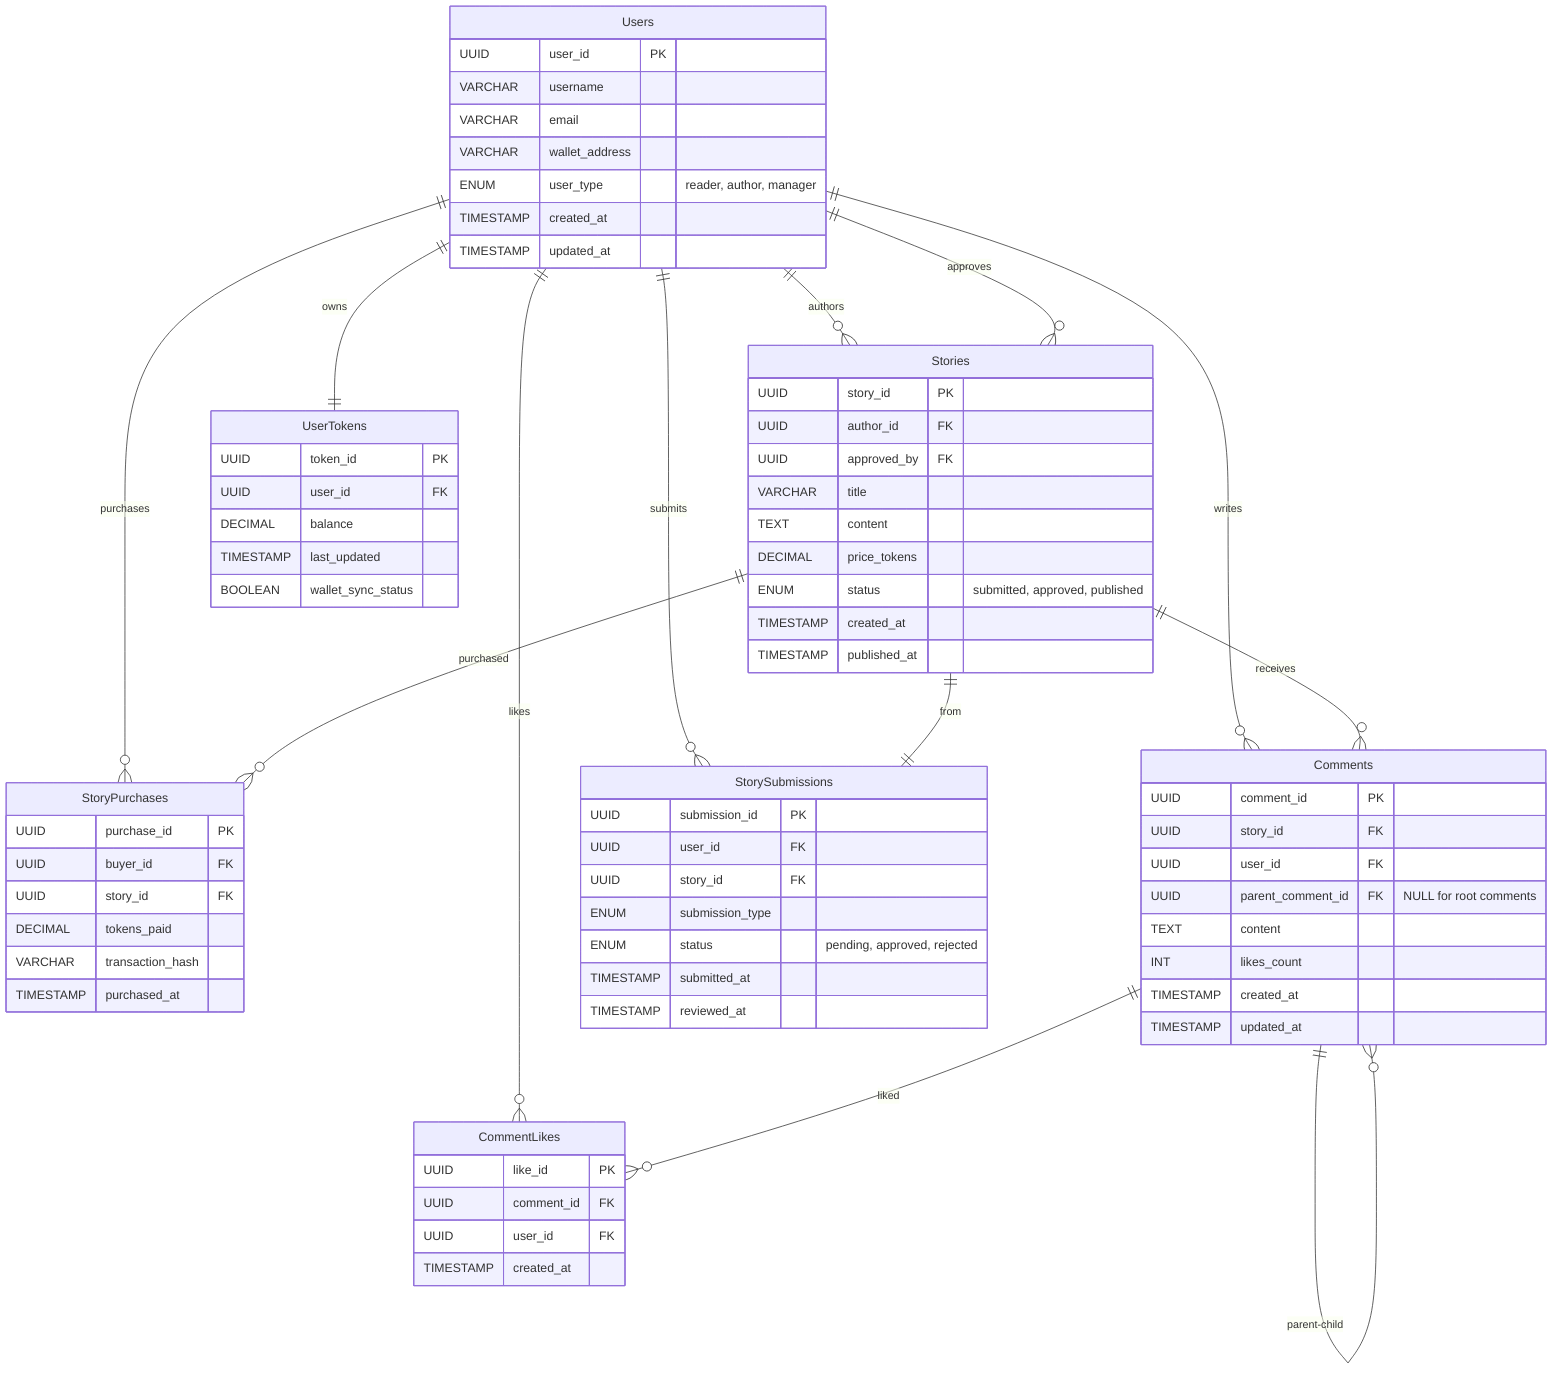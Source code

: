 erDiagram
    Users ||--o{ Stories : "authors"
    Users ||--o{ Stories : "approves"
    Users ||--o{ StoryPurchases : "purchases"
    Users ||--|| UserTokens : "owns"
    Users ||--o{ Comments : "writes"
    Users ||--o{ StorySubmissions : "submits"
    Users ||--o{ CommentLikes : "likes"
    
    Stories ||--o{ StoryPurchases : "purchased"
    Stories ||--o{ Comments : "receives"
    Stories ||--|| StorySubmissions : "from"
    
    Comments ||--o{ Comments : "parent-child"
    Comments ||--o{ CommentLikes : "liked"
    
    Users {
        UUID user_id PK
        VARCHAR username
        VARCHAR email
        VARCHAR wallet_address
        ENUM user_type "reader, author, manager"
        TIMESTAMP created_at
        TIMESTAMP updated_at
    }
    
    Stories {
        UUID story_id PK
        UUID author_id FK
        UUID approved_by FK
        VARCHAR title
        TEXT content
        DECIMAL price_tokens
        ENUM status "submitted, approved, published"
        TIMESTAMP created_at
        TIMESTAMP published_at
    }
    
    StoryPurchases {
        UUID purchase_id PK
        UUID buyer_id FK
        UUID story_id FK
        DECIMAL tokens_paid
        VARCHAR transaction_hash
        TIMESTAMP purchased_at
    }
    
    Comments {
        UUID comment_id PK
        UUID story_id FK
        UUID user_id FK
        UUID parent_comment_id FK "NULL for root comments"
        TEXT content
        INT likes_count
        TIMESTAMP created_at
        TIMESTAMP updated_at
    }
    
    UserTokens {
        UUID token_id PK
        UUID user_id FK
        DECIMAL balance
        TIMESTAMP last_updated
        BOOLEAN wallet_sync_status
    }
    
    StorySubmissions {
        UUID submission_id PK
        UUID user_id FK
        UUID story_id FK
        ENUM submission_type
        ENUM status "pending, approved, rejected"
        TIMESTAMP submitted_at
        TIMESTAMP reviewed_at
    }
    
    CommentLikes {
        UUID like_id PK
        UUID comment_id FK
        UUID user_id FK
        TIMESTAMP created_at
    }